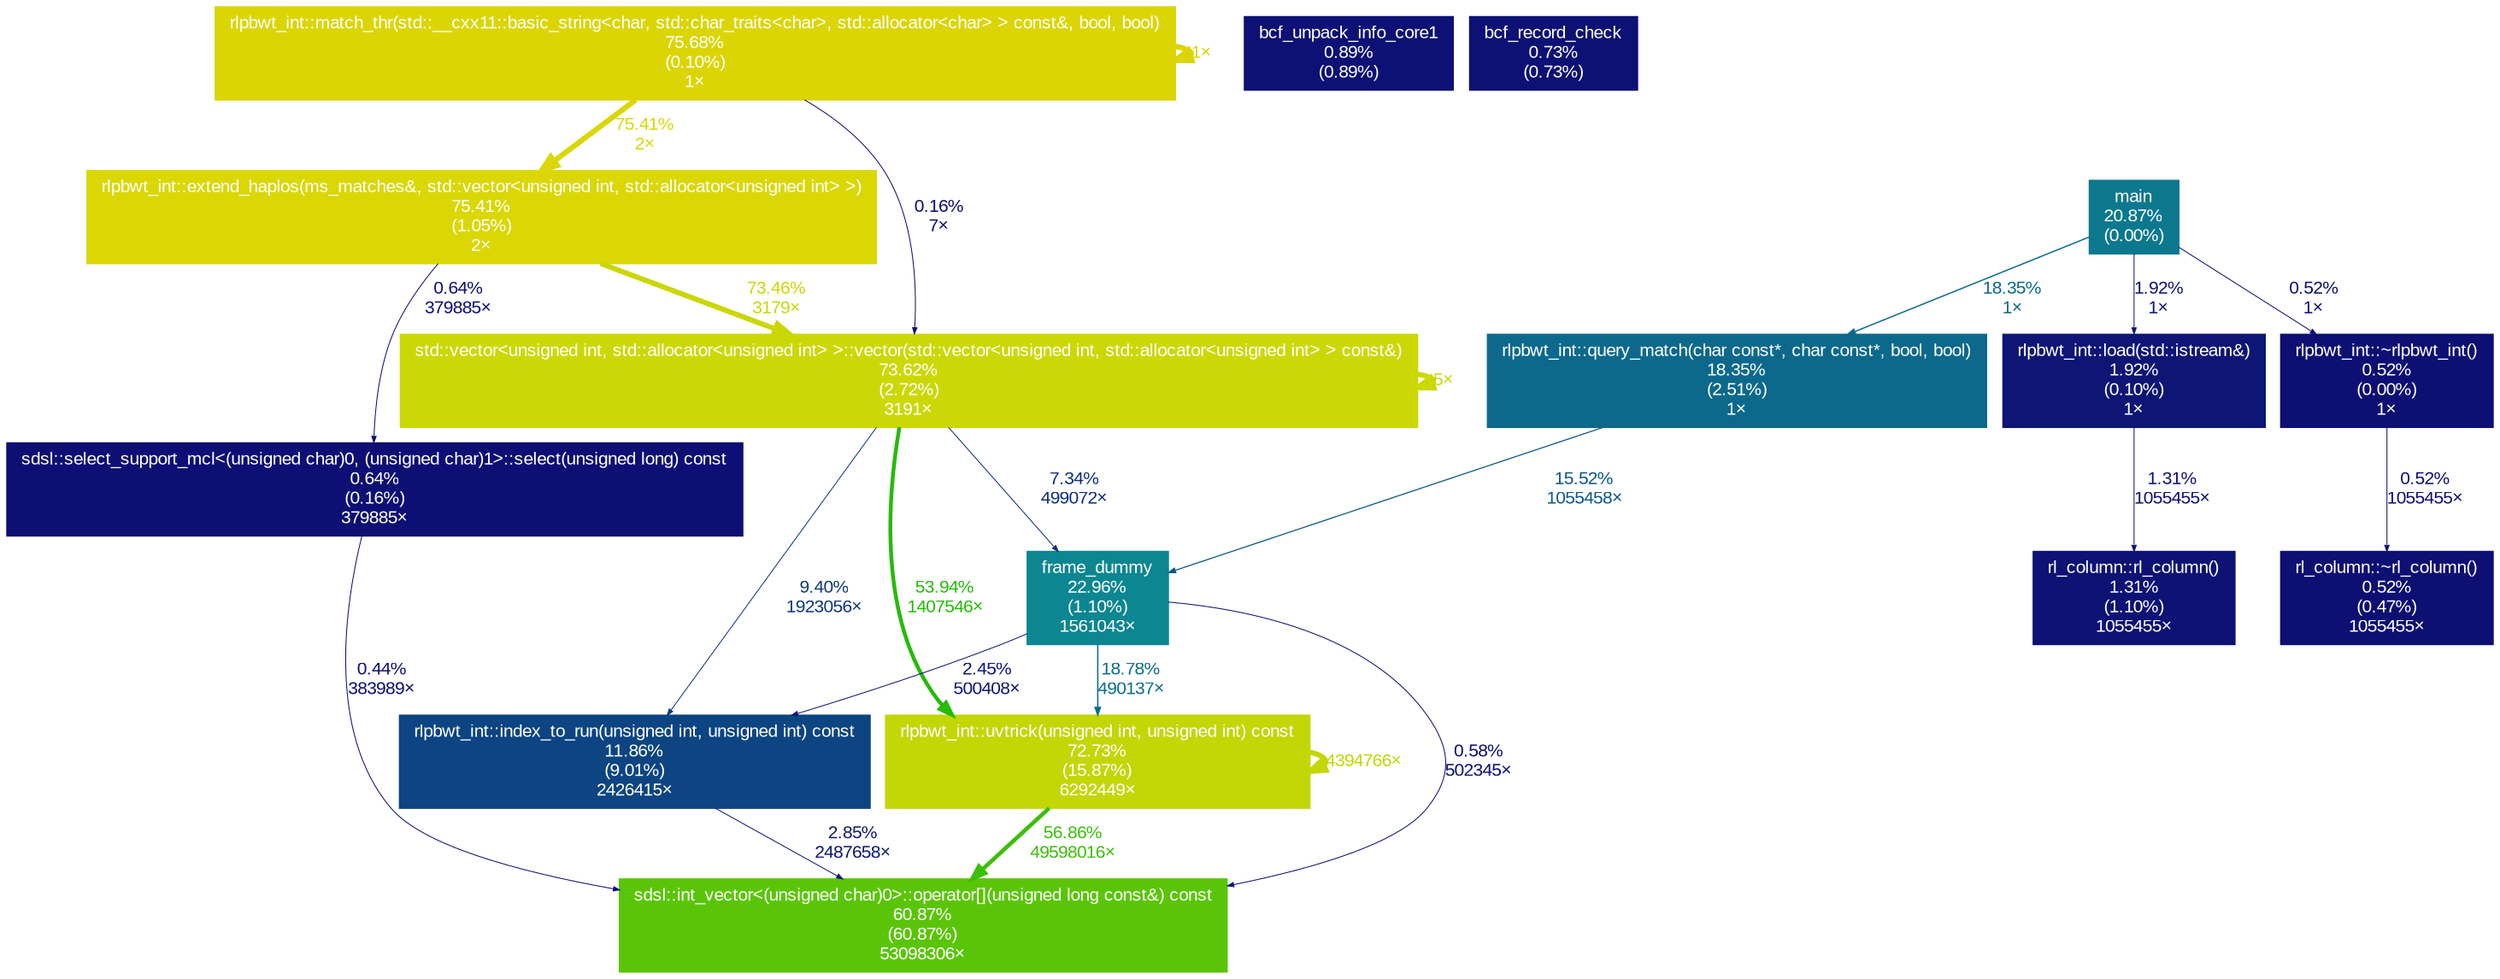 digraph {
	graph [fontname=Arial, nodesep=0.125, ranksep=0.25];
	node [fontcolor=white, fontname=Arial, height=0, shape=box, style=filled, width=0];
	edge [fontname=Arial];
	1 [color="#dbd505", fontcolor="#ffffff", fontsize="10.00", label="rlpbwt_int::match_thr(std::__cxx11::basic_string<char, std::char_traits<char>, std::allocator<char> > const&, bool, bool)\n75.68%\n(0.10%)\n1×"];
	1 -> 1 [arrowsize="0.87", color="#dbd505", fontcolor="#dbd505", fontsize="10.00", label="1×", labeldistance="3.03", penwidth="3.03"];
	1 -> 2 [arrowsize="0.87", color="#dad705", fontcolor="#dad705", fontsize="10.00", label="75.41%\n2×", labeldistance="3.02", penwidth="3.02"];
	1 -> 3 [arrowsize="0.35", color="#0d0d73", fontcolor="#0d0d73", fontsize="10.00", label="0.16%\n7×", labeldistance="0.50", penwidth="0.50"];
	2 [color="#dad705", fontcolor="#ffffff", fontsize="10.00", label="rlpbwt_int::extend_haplos(ms_matches&, std::vector<unsigned int, std::allocator<unsigned int> >)\n75.41%\n(1.05%)\n2×"];
	2 -> 3 [arrowsize="0.86", color="#cad706", fontcolor="#cad706", fontsize="10.00", label="73.46%\n3179×", labeldistance="2.94", penwidth="2.94"];
	2 -> 14 [arrowsize="0.35", color="#0d0f74", fontcolor="#0d0f74", fontsize="10.00", label="0.64%\n379885×", labeldistance="0.50", penwidth="0.50"];
	3 [color="#ccd806", fontcolor="#ffffff", fontsize="10.00", label="std::vector<unsigned int, std::allocator<unsigned int> >::vector(std::vector<unsigned int, std::allocator<unsigned int> > const&)\n73.62%\n(2.72%)\n3191×"];
	3 -> 3 [arrowsize="0.86", color="#ccd806", fontcolor="#ccd806", fontsize="10.00", label="5×", labeldistance="2.94", penwidth="2.94"];
	3 -> 4 [arrowsize="0.73", color="#25bb09", fontcolor="#25bb09", fontsize="10.00", label="53.94%\n1407546×", labeldistance="2.16", penwidth="2.16"];
	3 -> 6 [arrowsize="0.35", color="#0d2d7c", fontcolor="#0d2d7c", fontsize="10.00", label="7.34%\n499072×", labeldistance="0.50", penwidth="0.50"];
	3 -> 9 [arrowsize="0.35", color="#0d387f", fontcolor="#0d387f", fontsize="10.00", label="9.40%\n1923056×", labeldistance="0.50", penwidth="0.50"];
	4 [color="#c3d606", fontcolor="#ffffff", fontsize="10.00", label="rlpbwt_int::uvtrick(unsigned int, unsigned int) const\n72.73%\n(15.87%)\n6292449×"];
	4 -> 4 [arrowsize="0.85", color="#c3d606", fontcolor="#c3d606", fontsize="10.00", label="4394766×", labeldistance="2.91", penwidth="2.91"];
	4 -> 5 [arrowsize="0.75", color="#3bbf09", fontcolor="#3bbf09", fontsize="10.00", label="56.86%\n49598016×", labeldistance="2.27", penwidth="2.27"];
	5 [color="#5ac508", fontcolor="#ffffff", fontsize="10.00", label="sdsl::int_vector<(unsigned char)0>::operator[](unsigned long const&) const\n60.87%\n(60.87%)\n53098306×"];
	6 [color="#0c8691", fontcolor="#ffffff", fontsize="10.00", label="frame_dummy\n22.96%\n(1.10%)\n1561043×"];
	6 -> 4 [arrowsize="0.43", color="#0c6c8b", fontcolor="#0c6c8b", fontsize="10.00", label="18.78%\n490137×", labeldistance="0.75", penwidth="0.75"];
	6 -> 5 [arrowsize="0.35", color="#0d0f73", fontcolor="#0d0f73", fontsize="10.00", label="0.58%\n502345×", labeldistance="0.50", penwidth="0.50"];
	6 -> 9 [arrowsize="0.35", color="#0d1776", fontcolor="#0d1776", fontsize="10.00", label="2.45%\n500408×", labeldistance="0.50", penwidth="0.50"];
	7 [color="#0c788e", fontcolor="#ffffff", fontsize="10.00", label="main\n20.87%\n(0.00%)"];
	7 -> 8 [arrowsize="0.43", color="#0c698b", fontcolor="#0c698b", fontsize="10.00", label="18.35%\n1×", labeldistance="0.73", penwidth="0.73"];
	7 -> 10 [arrowsize="0.35", color="#0d1575", fontcolor="#0d1575", fontsize="10.00", label="1.92%\n1×", labeldistance="0.50", penwidth="0.50"];
	7 -> 15 [arrowsize="0.35", color="#0d0f73", fontcolor="#0d0f73", fontsize="10.00", label="0.52%\n1×", labeldistance="0.50", penwidth="0.50"];
	8 [color="#0c698b", fontcolor="#ffffff", fontsize="10.00", label="rlpbwt_int::query_match(char const*, char const*, bool, bool)\n18.35%\n(2.51%)\n1×"];
	8 -> 6 [arrowsize="0.39", color="#0c5887", fontcolor="#0c5887", fontsize="10.00", label="15.52%\n1055458×", labeldistance="0.62", penwidth="0.62"];
	9 [color="#0d4482", fontcolor="#ffffff", fontsize="10.00", label="rlpbwt_int::index_to_run(unsigned int, unsigned int) const\n11.86%\n(9.01%)\n2426415×"];
	9 -> 5 [arrowsize="0.35", color="#0d1976", fontcolor="#0d1976", fontsize="10.00", label="2.85%\n2487658×", labeldistance="0.50", penwidth="0.50"];
	10 [color="#0d1575", fontcolor="#ffffff", fontsize="10.00", label="rlpbwt_int::load(std::istream&)\n1.92%\n(0.10%)\n1×"];
	10 -> 11 [arrowsize="0.35", color="#0d1274", fontcolor="#0d1274", fontsize="10.00", label="1.31%\n1055455×", labeldistance="0.50", penwidth="0.50"];
	11 [color="#0d1274", fontcolor="#ffffff", fontsize="10.00", label="rl_column::rl_column()\n1.31%\n(1.10%)\n1055455×"];
	12 [color="#0d1074", fontcolor="#ffffff", fontsize="10.00", label="bcf_unpack_info_core1\n0.89%\n(0.89%)"];
	13 [color="#0d1074", fontcolor="#ffffff", fontsize="10.00", label="bcf_record_check\n0.73%\n(0.73%)"];
	14 [color="#0d0f74", fontcolor="#ffffff", fontsize="10.00", label="sdsl::select_support_mcl<(unsigned char)0, (unsigned char)1>::select(unsigned long) const\n0.64%\n(0.16%)\n379885×"];
	14 -> 5 [arrowsize="0.35", color="#0d0f73", fontcolor="#0d0f73", fontsize="10.00", label="0.44%\n383989×", labeldistance="0.50", penwidth="0.50"];
	15 [color="#0d0f73", fontcolor="#ffffff", fontsize="10.00", label="rlpbwt_int::~rlpbwt_int()\n0.52%\n(0.00%)\n1×"];
	15 -> 16 [arrowsize="0.35", color="#0d0f73", fontcolor="#0d0f73", fontsize="10.00", label="0.52%\n1055455×", labeldistance="0.50", penwidth="0.50"];
	16 [color="#0d0f73", fontcolor="#ffffff", fontsize="10.00", label="rl_column::~rl_column()\n0.52%\n(0.47%)\n1055455×"];
}
